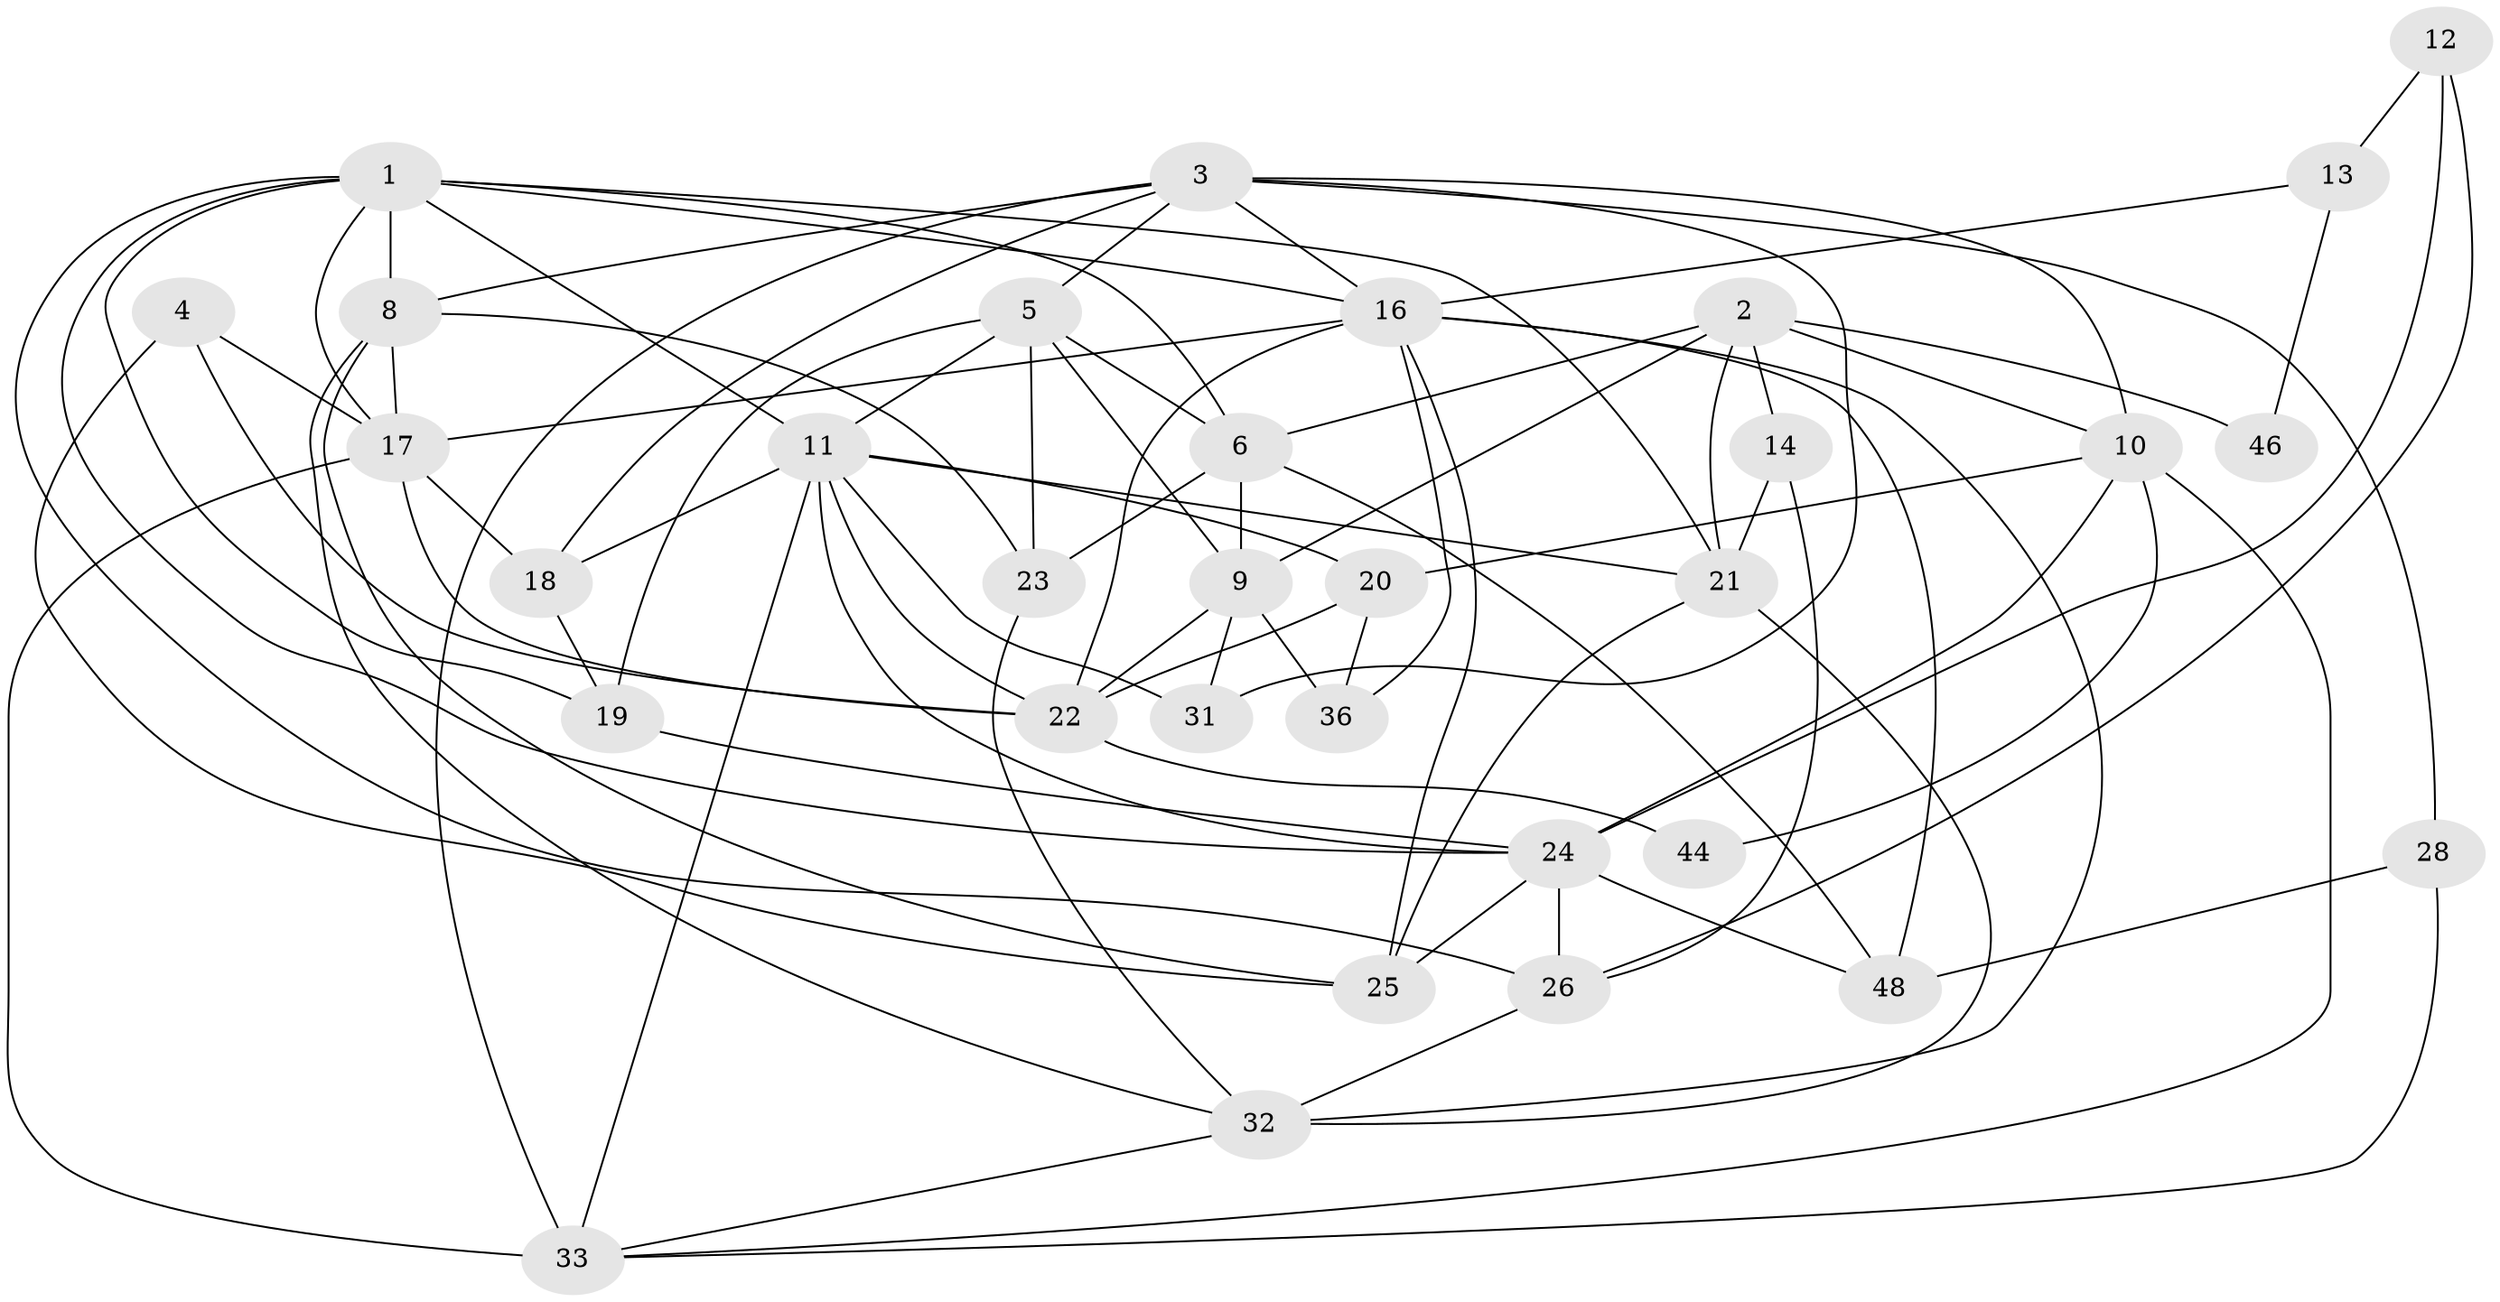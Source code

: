 // original degree distribution, {5: 0.24528301886792453, 2: 0.11320754716981132, 7: 0.03773584905660377, 6: 0.09433962264150944, 4: 0.18867924528301888, 3: 0.32075471698113206}
// Generated by graph-tools (version 1.1) at 2025/11/02/27/25 16:11:18]
// undirected, 32 vertices, 83 edges
graph export_dot {
graph [start="1"]
  node [color=gray90,style=filled];
  1 [super="+7"];
  2 [super="+15"];
  3 [super="+34"];
  4 [super="+51"];
  5 [super="+43"];
  6 [super="+29"];
  8 [super="+45"];
  9 [super="+47"];
  10 [super="+42"];
  11 [super="+38"];
  12;
  13;
  14;
  16 [super="+27"];
  17 [super="+37"];
  18;
  19 [super="+30"];
  20;
  21 [super="+49"];
  22 [super="+40"];
  23;
  24 [super="+52"];
  25 [super="+39"];
  26 [super="+53"];
  28;
  31;
  32 [super="+41"];
  33 [super="+35"];
  36;
  44;
  46;
  48 [super="+50"];
  1 -- 24;
  1 -- 8;
  1 -- 26;
  1 -- 6;
  1 -- 16;
  1 -- 17;
  1 -- 19;
  1 -- 21;
  1 -- 11;
  2 -- 21;
  2 -- 46;
  2 -- 10;
  2 -- 14;
  2 -- 9;
  2 -- 6;
  3 -- 8;
  3 -- 28;
  3 -- 31;
  3 -- 16;
  3 -- 18;
  3 -- 10;
  3 -- 5;
  3 -- 33;
  4 -- 17 [weight=2];
  4 -- 22;
  4 -- 25;
  5 -- 9;
  5 -- 23;
  5 -- 11;
  5 -- 6;
  5 -- 19;
  6 -- 23;
  6 -- 48;
  6 -- 9;
  8 -- 25;
  8 -- 17;
  8 -- 23;
  8 -- 32;
  9 -- 31;
  9 -- 36;
  9 -- 22;
  10 -- 20;
  10 -- 24;
  10 -- 33;
  10 -- 44;
  11 -- 21;
  11 -- 20;
  11 -- 24;
  11 -- 33;
  11 -- 18;
  11 -- 22;
  11 -- 31;
  12 -- 24;
  12 -- 13;
  12 -- 26;
  13 -- 16;
  13 -- 46;
  14 -- 21;
  14 -- 26;
  16 -- 17;
  16 -- 48;
  16 -- 36;
  16 -- 32;
  16 -- 22;
  16 -- 25;
  17 -- 18;
  17 -- 22;
  17 -- 33;
  18 -- 19;
  19 -- 24;
  20 -- 36;
  20 -- 22;
  21 -- 32;
  21 -- 25;
  22 -- 44;
  23 -- 32;
  24 -- 48;
  24 -- 25;
  24 -- 26;
  26 -- 32;
  28 -- 33;
  28 -- 48;
  32 -- 33;
}
